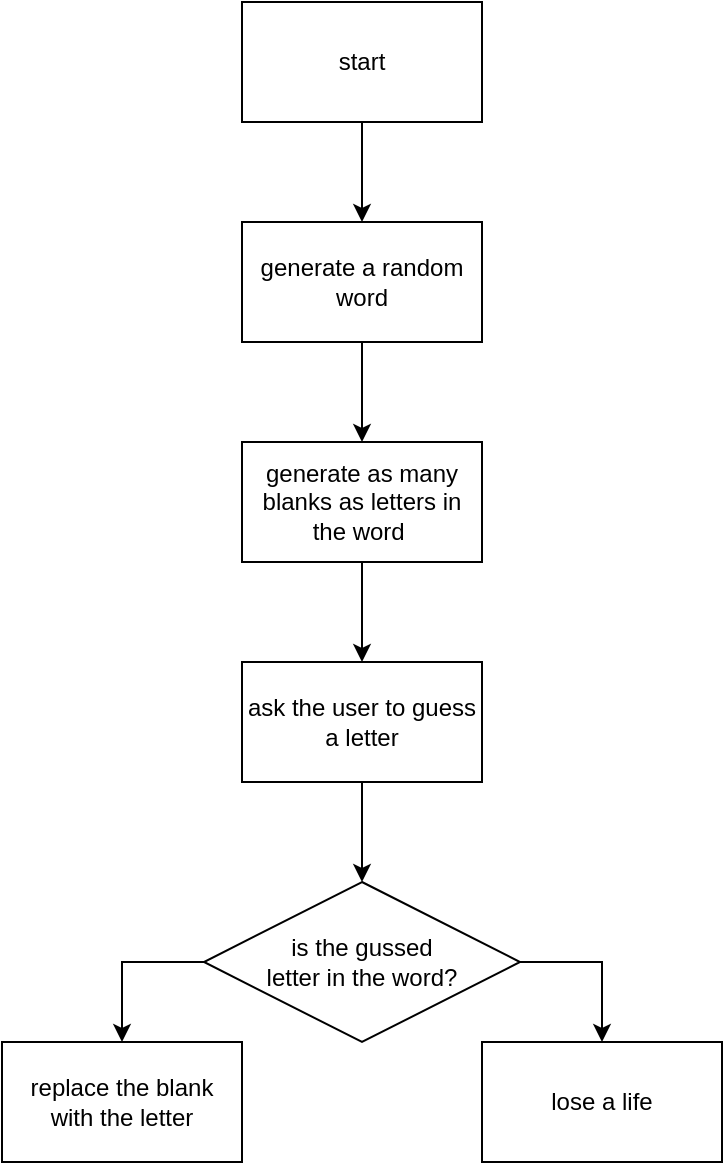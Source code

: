 <mxfile>
    <diagram id="xoy94gExAD24E3N4mhZg" name="Page-1">
        <mxGraphModel dx="801" dy="782" grid="1" gridSize="10" guides="1" tooltips="1" connect="1" arrows="1" fold="1" page="1" pageScale="1" pageWidth="850" pageHeight="1100" math="0" shadow="0">
            <root>
                <mxCell id="0"/>
                <mxCell id="1" parent="0"/>
                <mxCell id="4" value="" style="group;rounded=0;" vertex="1" connectable="0" parent="1">
                    <mxGeometry x="365" y="50" width="120" height="170" as="geometry"/>
                </mxCell>
                <mxCell id="5" style="edgeStyle=none;html=1;exitX=0.5;exitY=1;exitDx=0;exitDy=0;entryX=0.5;entryY=0;entryDx=0;entryDy=0;rounded=0;" edge="1" parent="4" source="2" target="3">
                    <mxGeometry relative="1" as="geometry"/>
                </mxCell>
                <mxCell id="2" value="start" style="rounded=0;whiteSpace=wrap;html=1;" vertex="1" parent="4">
                    <mxGeometry width="120" height="60" as="geometry"/>
                </mxCell>
                <mxCell id="3" value="generate a random word" style="rounded=0;whiteSpace=wrap;html=1;container=1;" vertex="1" parent="4">
                    <mxGeometry y="110" width="120" height="60" as="geometry"/>
                </mxCell>
                <mxCell id="6" value="" style="group;rounded=0;" vertex="1" connectable="0" parent="1">
                    <mxGeometry x="365" y="270" width="120" height="170" as="geometry"/>
                </mxCell>
                <mxCell id="7" style="edgeStyle=none;html=1;exitX=0.5;exitY=1;exitDx=0;exitDy=0;entryX=0.5;entryY=0;entryDx=0;entryDy=0;rounded=0;" edge="1" parent="6" source="8" target="9">
                    <mxGeometry relative="1" as="geometry"/>
                </mxCell>
                <mxCell id="8" value="generate as many blanks as letters in the word&amp;nbsp;" style="rounded=0;whiteSpace=wrap;html=1;" vertex="1" parent="6">
                    <mxGeometry width="120" height="60" as="geometry"/>
                </mxCell>
                <mxCell id="9" value="ask the user to guess a letter" style="rounded=0;whiteSpace=wrap;html=1;container=1;" vertex="1" parent="6">
                    <mxGeometry y="110" width="120" height="60" as="geometry"/>
                </mxCell>
                <mxCell id="10" style="edgeStyle=none;html=1;exitX=0.5;exitY=1;exitDx=0;exitDy=0;rounded=0;" edge="1" parent="1" source="3" target="8">
                    <mxGeometry relative="1" as="geometry"/>
                </mxCell>
                <mxCell id="15" style="edgeStyle=orthogonalEdgeStyle;html=1;exitX=1;exitY=0.5;exitDx=0;exitDy=0;entryX=0.5;entryY=0;entryDx=0;entryDy=0;rounded=0;" edge="1" parent="1" source="11" target="14">
                    <mxGeometry relative="1" as="geometry"/>
                </mxCell>
                <mxCell id="16" style="edgeStyle=orthogonalEdgeStyle;html=1;exitX=0;exitY=0.5;exitDx=0;exitDy=0;rounded=0;" edge="1" parent="1" source="11" target="13">
                    <mxGeometry relative="1" as="geometry"/>
                </mxCell>
                <mxCell id="11" value="is the gussed &lt;br&gt;letter in the word?" style="rhombus;whiteSpace=wrap;html=1;rounded=0;" vertex="1" parent="1">
                    <mxGeometry x="346" y="490" width="158" height="80" as="geometry"/>
                </mxCell>
                <mxCell id="12" style="edgeStyle=none;html=1;exitX=0.5;exitY=1;exitDx=0;exitDy=0;rounded=0;" edge="1" parent="1" source="9" target="11">
                    <mxGeometry relative="1" as="geometry"/>
                </mxCell>
                <mxCell id="13" value="replace the blank&lt;br&gt;with the letter" style="rounded=0;whiteSpace=wrap;html=1;" vertex="1" parent="1">
                    <mxGeometry x="245" y="570" width="120" height="60" as="geometry"/>
                </mxCell>
                <mxCell id="14" value="lose a life" style="rounded=0;whiteSpace=wrap;html=1;" vertex="1" parent="1">
                    <mxGeometry x="485" y="570" width="120" height="60" as="geometry"/>
                </mxCell>
            </root>
        </mxGraphModel>
    </diagram>
</mxfile>